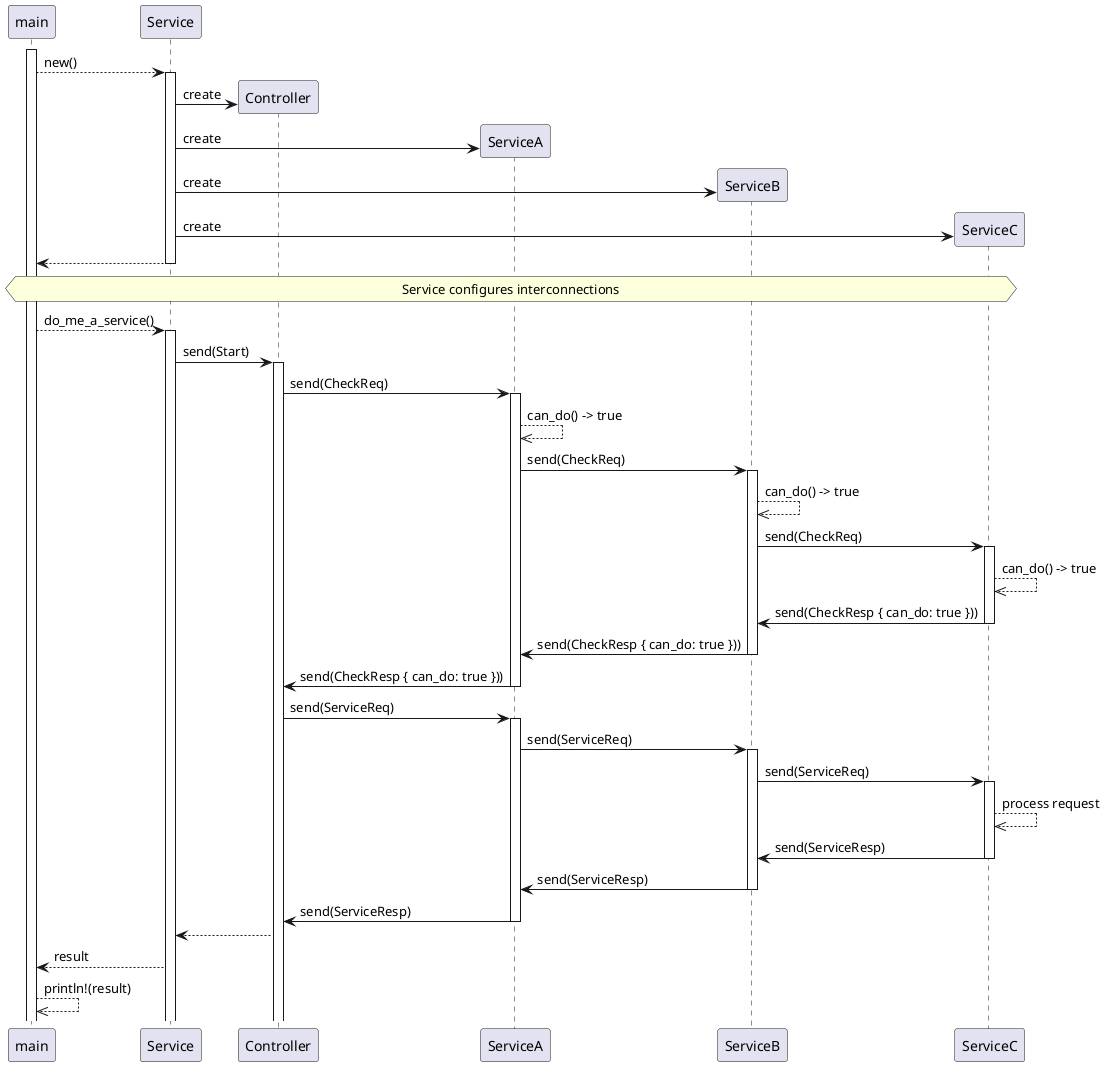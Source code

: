 @startuml Setup

participant main
participant Service as S
participant Controller  as CT
participant ServiceA  as A
participant ServiceB  as B
participant ServiceC  as C

activate main
main --> S: new()
activate S
S -> CT **: create
S -> A **: create
S -> B **: create
S -> C **: create
main <-- S
deactivate S

hnote across: Service configures interconnections

main --> S: do_me_a_service()
activate S
S -> CT: send(Start)
activate CT
CT -> A: send(CheckReq)
activate A
A -->> A: can_do() -> true
A -> B: send(CheckReq)
activate B
B -->> B: can_do() -> true
B -> C: send(CheckReq)
activate C
C -->> C: can_do() -> true
B <- C: send(CheckResp { can_do: true }))
deactivate C
A <- B: send(CheckResp { can_do: true }))
deactivate B
CT <- A: send(CheckResp { can_do: true }))
deactivate A
CT -> A: send(ServiceReq)
activate A
A -> B: send(ServiceReq)
activate B
B -> C: send(ServiceReq)
activate C
C -->> C: process request
B <- C: send(ServiceResp)
deactivate C
A <- B: send(ServiceResp)
deactivate B
CT <- A: send(ServiceResp)
deactivate A
S <-- CT 
main <-- S: result
main -->> main: println!(result)
@enduml